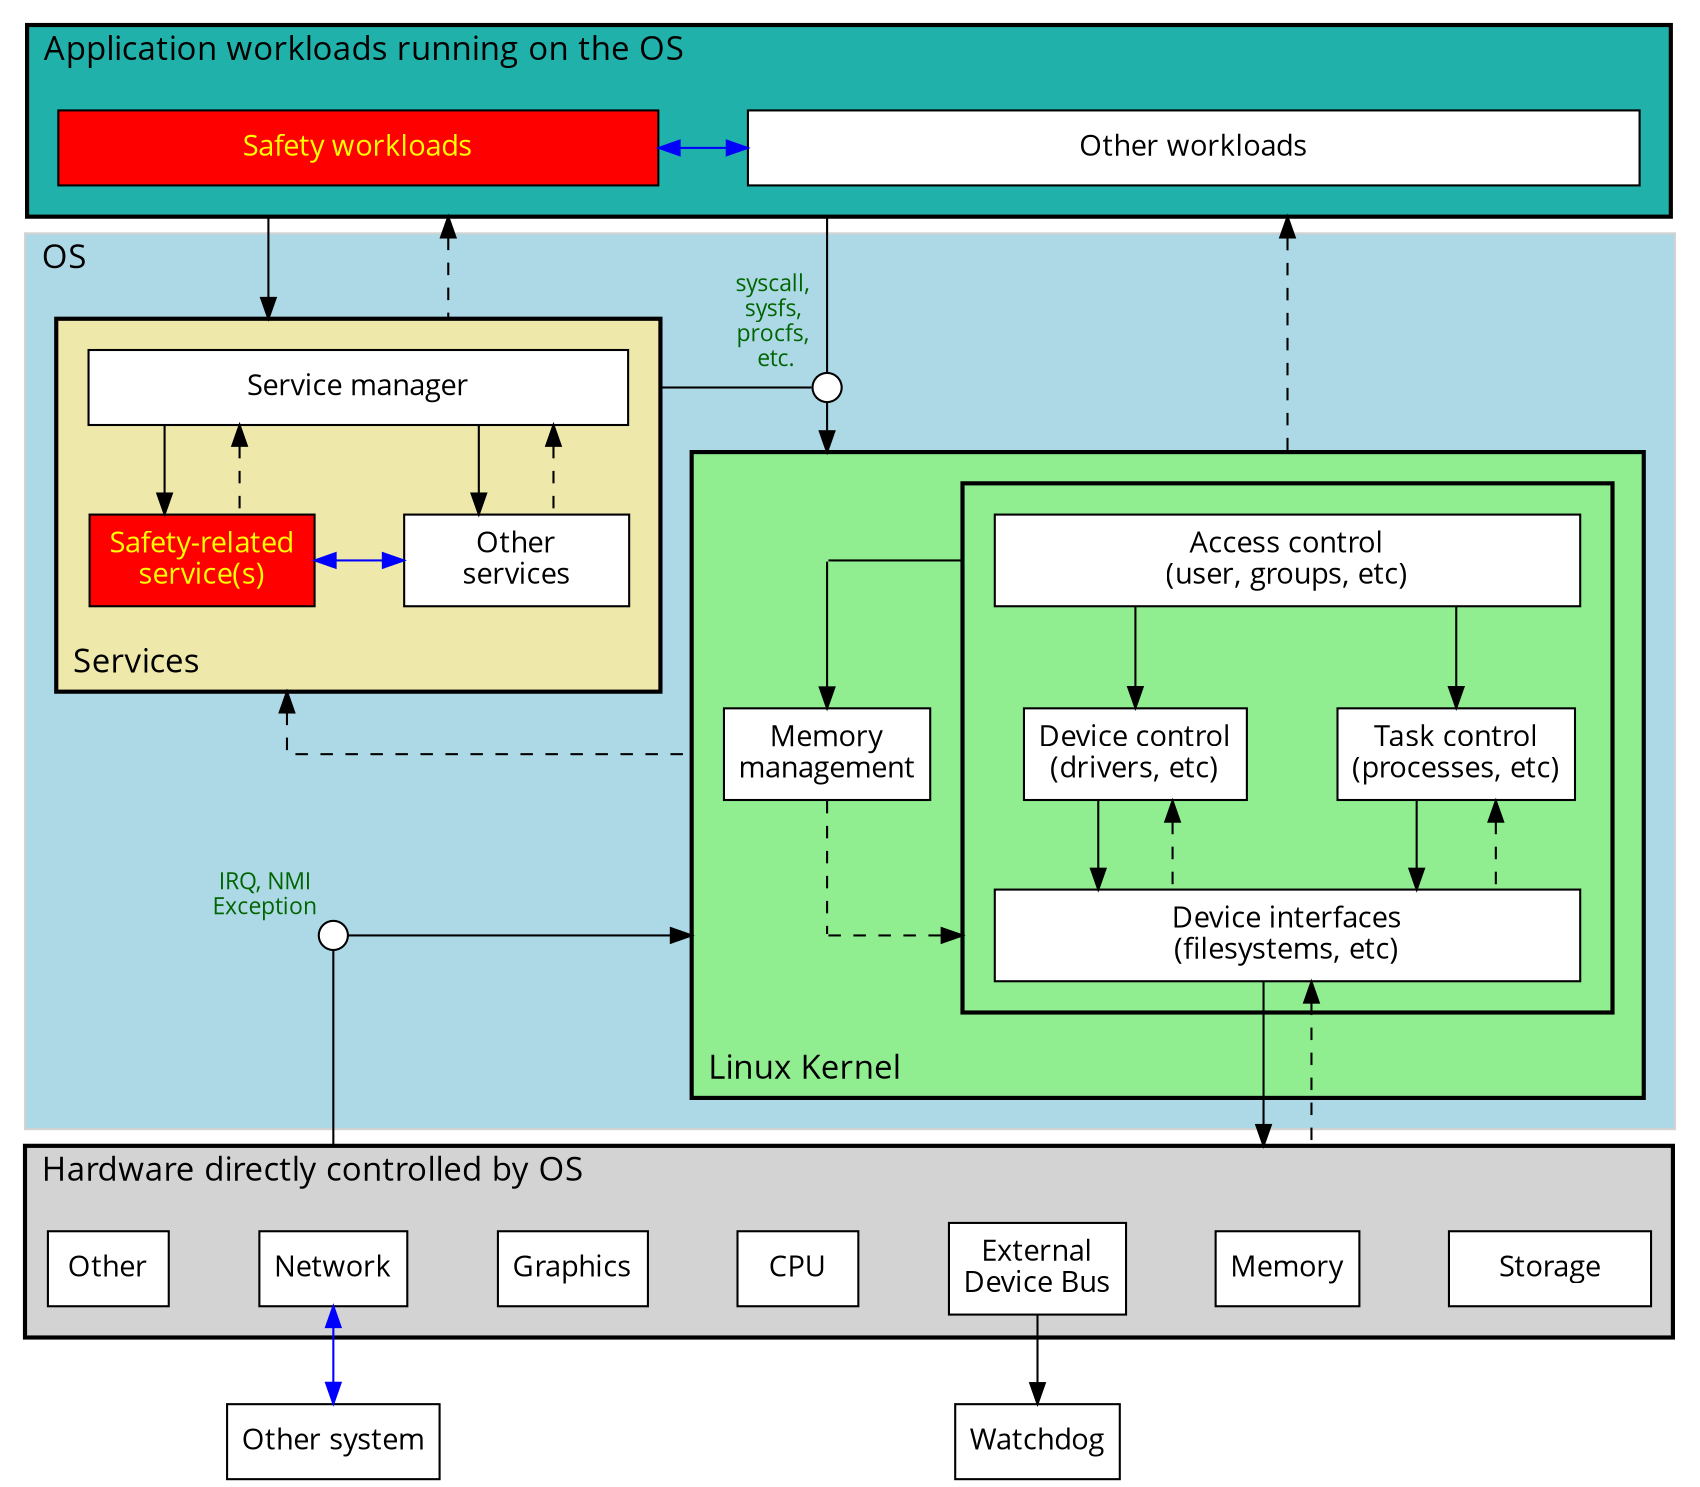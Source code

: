 digraph G {
node [shape=box width=0.8 height=0.5 labelloc=c margin=0.1
      fontname="Open Sans" fontsize=14 style=filled fillcolor=white]
graph [splines=ortho ranksep=0.6 nodesep=0.6]
edge [fontname="Open Sans" fontsize=12]
layout=dot; overlap=false;
ordering=out; compound=true; newrank=true;

subgraph cluster_user {
    label="Application workloads running on the OS" labeljust=l penwidth=2 fillcolor=lightseagreen
    fontname="Open Sans" fontsize=16 style=filled margin=15
    rvc [label="Safety workloads" width=4 fillcolor=red fontcolor=yellow]
    ivi [label="Other workloads" width=5.95]
    }

subgraph cluster_os {
    label="OS" labeljust=l fillcolor=lightblue
    fontname="Open Sans" fontsize=16 margin=15 style=filled color=lightgrey

    subgraph cluster_services {
    pencolor=black fillcolor=palegoldenrod penwidth=2
    label="Services" labeljust=l labelloc=b margin=15
        servman [label="Service manager" width=3.6]
        services [label="Other\nservices" width=1.5]
        safeserv [label="Safety-related\nservice(s)" width=1.5 fillcolor=red fontcolor=yellow]
        }

    subgraph cluster_kernel {
        pencolor=black fillcolor=lightgreen penwidth=2
        label="Linux Kernel" labeljust=l labelloc=b margin=15
        inmman [label="" width=0 height=0 style=invis]
        mman [label="Memory\nmanagement"]
        outmman [label="" width=0 height=0 style=invis]
        subgraph cluster_kernel_sub {
            label=""
            acon [label="Access control\n(user, groups, etc)" width=3.9]
            dcon [label="Device control\n(drivers, etc)"]
            tcon [label="Task control\n(processes, etc)"]
            dint [label="Device interfaces\n(filesystems, etc)" width=3.9]
            }
        }
    syscall [shape=circle width=0.2 height=0.2 fontsize=11
        label="" xlabel="syscall,\nsysfs,\nprocfs,\n etc." fontcolor=darkgreen]
    interrupt [shape=circle width=0.2 height=0.2 fontsize=11
        label="" xlabel="IRQ, NMI\nException" fontcolor=darkgreen]
    }

subgraph cluster_hardware {
    label="Hardware directly controlled by OS"
    style=filled penwidth=2 fillcolor=lightgrey labelloc=t labeljust=l
    fontname="Open Sans" fontsize=16 margin=11
    Storage [width=1.35]
    memory [label="Memory"]
    Bus [label="External\nDevice Bus"]
    processor [label="CPU"]
    GPU [label="Graphics"]
    Network
    Other
    }

xsystem [label="Other system"]
Watchdog

{rank=same; rvc; ivi;}
{rank=same; servman; syscall;}
{rank=same; safeserv; services; inmman; acon}
{rank=same; mman; dcon; tcon;}
{rank=same; interrupt; outmman; dint}
{rank=same; Other; GPU; memory; processor; Bus; Network; Storage;}
{rank=same; xsystem; Watchdog;}

rvc -> servman [ltail=cluster_user lhead=cluster_services]
rvc -> servman [dir=back style=dashed ltail=cluster_user lhead=cluster_services]
ivi -> syscall [dir=none ltail=cluster_user]
ivi -> acon [dir=back style=dashed ltail=cluster_user lhead=cluster_kernel]
rvc -> ivi [dir=both color=blue]

syscall -> inmman [lhead=cluster_kernel weight=3]

servman -> syscall [dir=none ltail=cluster_services weight=2]
safeserv -> mman [dir=back style=dashed ltail=cluster_services lhead=cluster_kernel]

servman -> safeserv
servman -> safeserv [dir=back style=dashed]
servman -> services
servman -> services [dir=back style=dashed]
safeserv -> services [dir=both color=blue]

inmman -> acon [dir=none lhead=cluster_kernel_sub]
mman -> outmman [dir=none style=dashed]
outmman -> dint [style=dashed lhead=cluster_kernel_sub]
inmman -> mman

acon -> dcon
acon -> tcon
dcon -> dint
dcon -> dint [dir=back style=dashed]
tcon -> dint
tcon -> dint [dir=back style=dashed]

interrupt -> Network [dir=none lhead=cluster_hardware weight=2]
interrupt -> outmman [lhead=cluster_kernel weight=1]

dint -> memory [lhead=cluster_hardware weight=1]
dint -> memory [dir=back style=dashed lhead=cluster_hardware]

Network -> xsystem [dir=both color=blue weight=2]
xsystem -> Watchdog [style=invis]
Bus -> Watchdog [weight=2]
}
